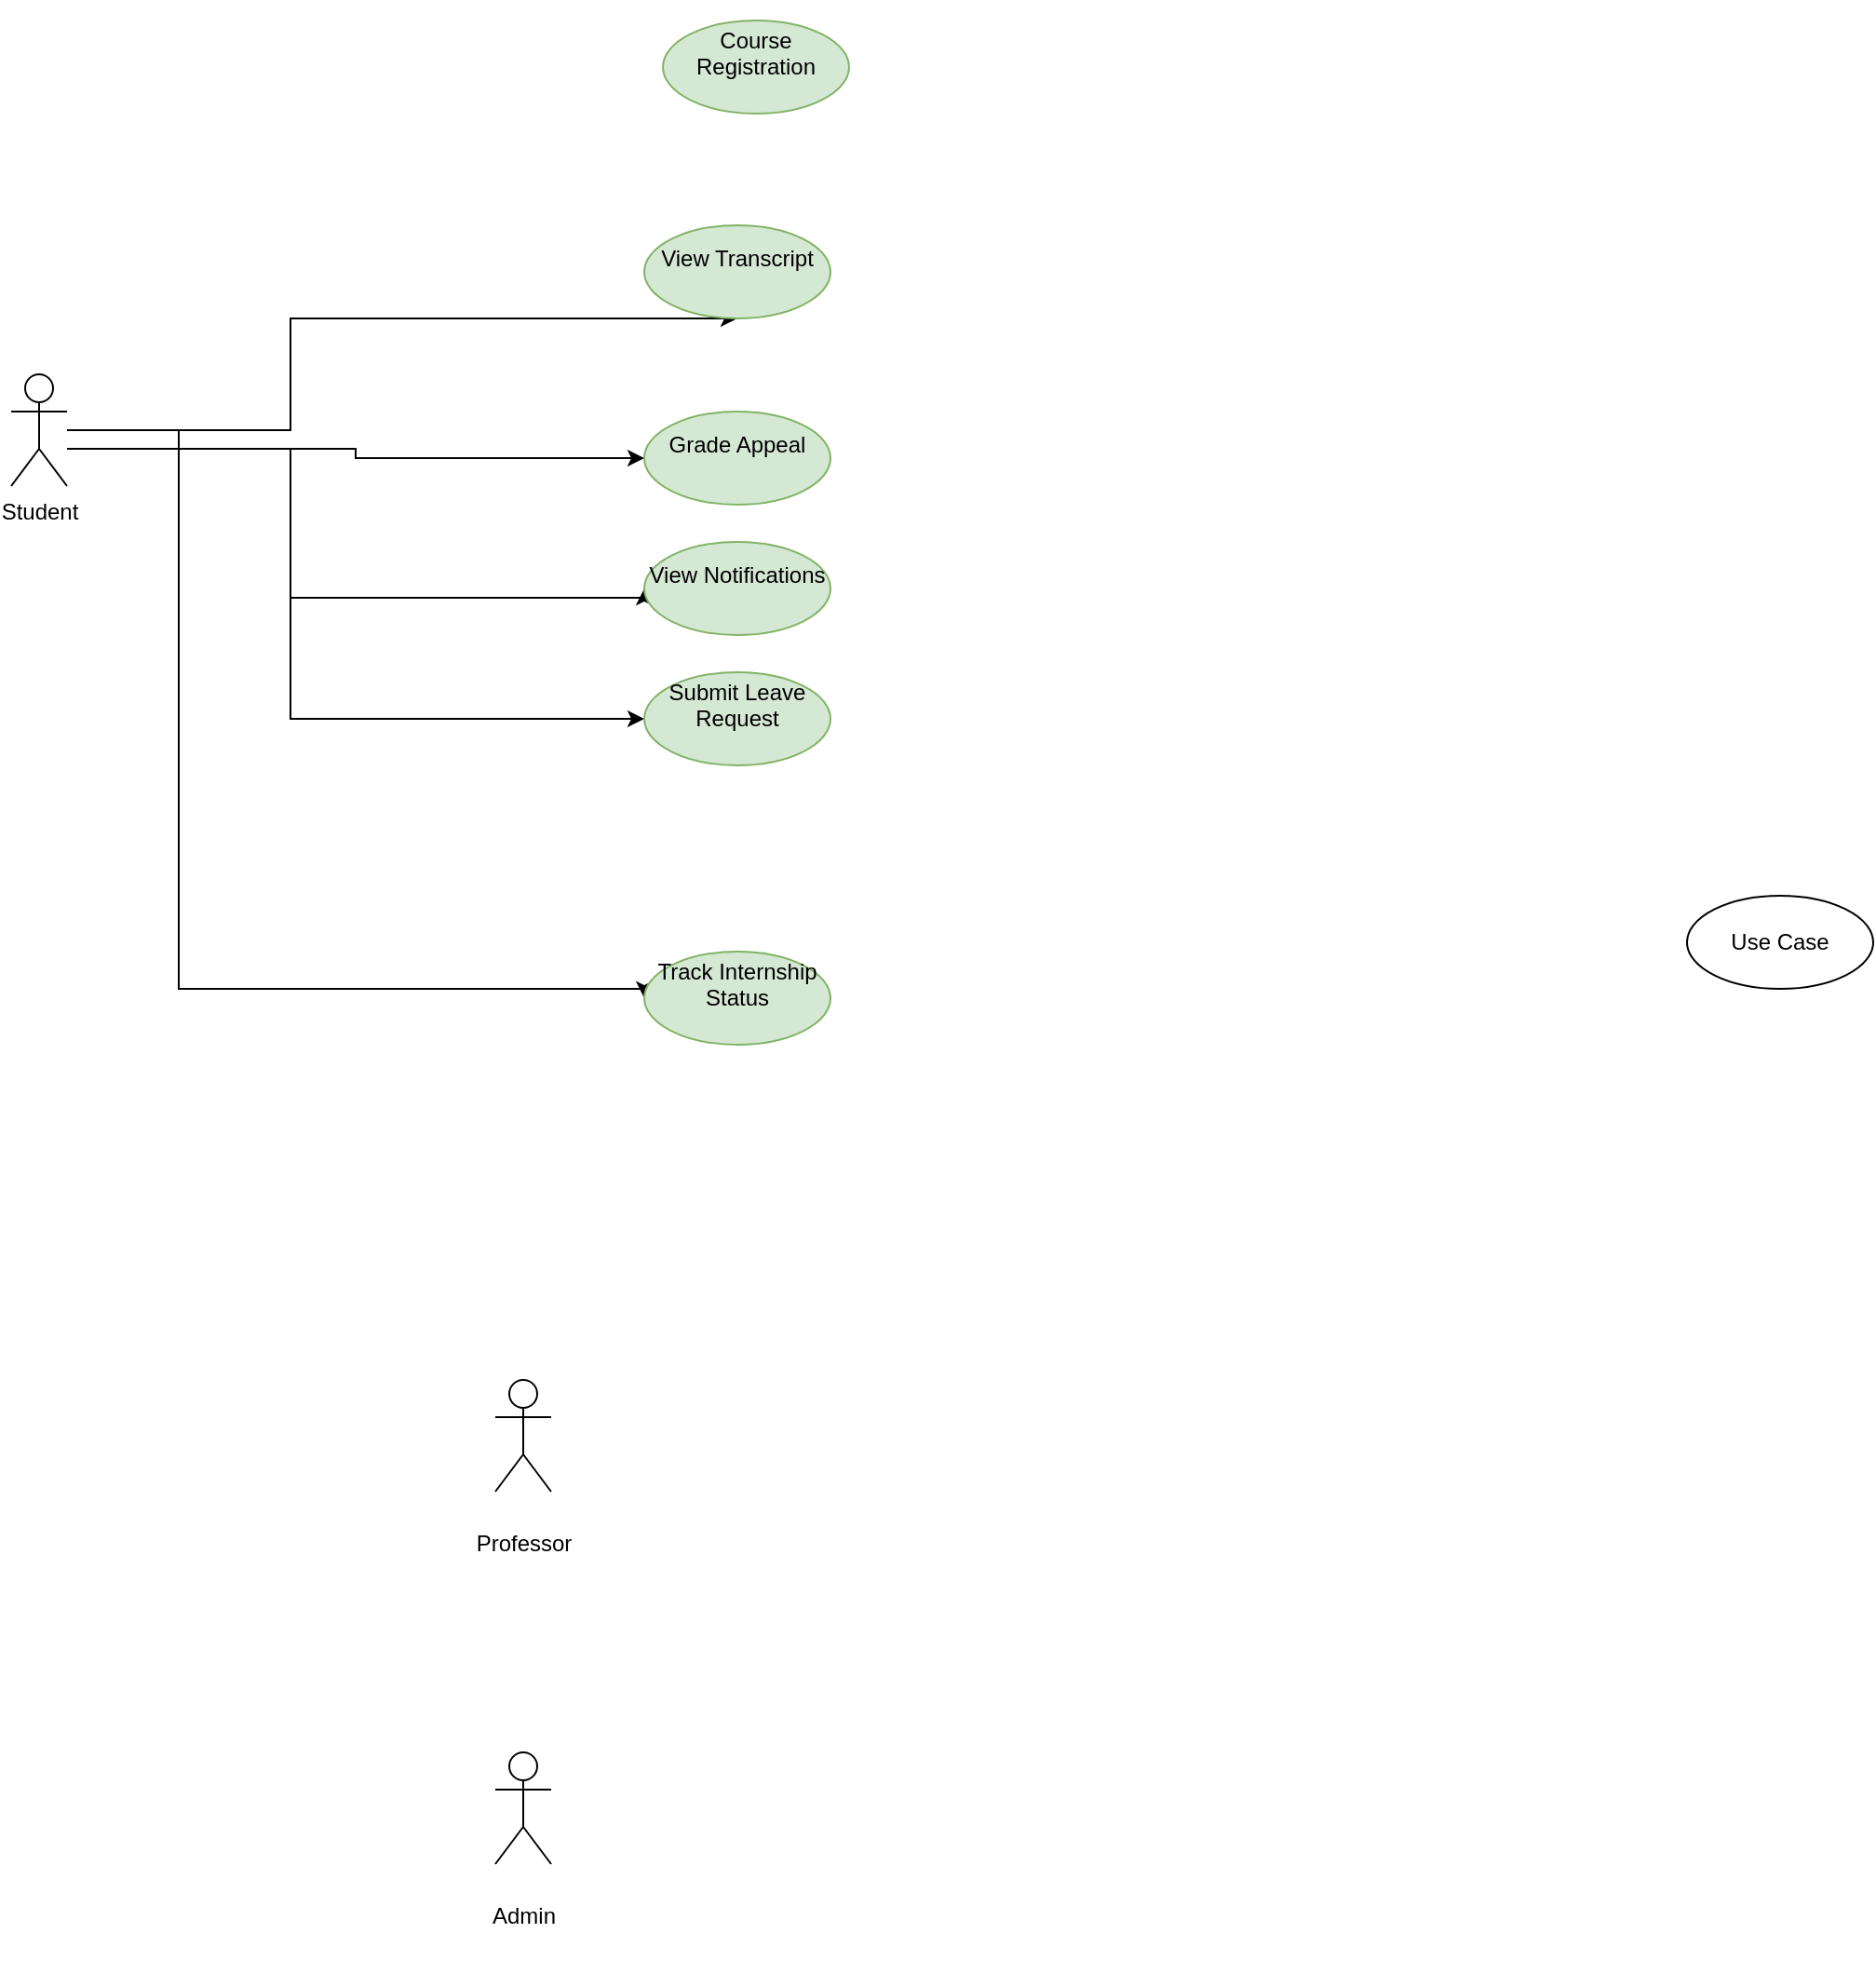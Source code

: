 <mxfile version="24.8.0">
  <diagram name="Page-1" id="3fyipyna0lxZhRViGl4q">
    <mxGraphModel dx="2085" dy="1755" grid="1" gridSize="10" guides="1" tooltips="1" connect="1" arrows="1" fold="1" page="1" pageScale="1" pageWidth="850" pageHeight="1100" math="0" shadow="0">
      <root>
        <mxCell id="0" />
        <mxCell id="1" parent="0" />
        <mxCell id="JKhTQvxfSEw2D_oeRFp6-28" style="edgeStyle=orthogonalEdgeStyle;rounded=0;orthogonalLoop=1;jettySize=auto;html=1;" edge="1" parent="1" source="JKhTQvxfSEw2D_oeRFp6-1" target="JKhTQvxfSEw2D_oeRFp6-18">
          <mxGeometry relative="1" as="geometry">
            <Array as="points">
              <mxPoint x="-50" y="180" />
              <mxPoint x="-50" y="120" />
            </Array>
          </mxGeometry>
        </mxCell>
        <mxCell id="JKhTQvxfSEw2D_oeRFp6-29" style="edgeStyle=orthogonalEdgeStyle;rounded=0;orthogonalLoop=1;jettySize=auto;html=1;" edge="1" parent="1" source="JKhTQvxfSEw2D_oeRFp6-1" target="JKhTQvxfSEw2D_oeRFp6-19">
          <mxGeometry relative="1" as="geometry">
            <Array as="points">
              <mxPoint x="-15" y="190" />
              <mxPoint x="-15" y="195" />
            </Array>
          </mxGeometry>
        </mxCell>
        <mxCell id="JKhTQvxfSEw2D_oeRFp6-30" style="edgeStyle=orthogonalEdgeStyle;rounded=0;orthogonalLoop=1;jettySize=auto;html=1;entryX=0;entryY=0.5;entryDx=0;entryDy=0;" edge="1" parent="1" source="JKhTQvxfSEw2D_oeRFp6-1" target="JKhTQvxfSEw2D_oeRFp6-20">
          <mxGeometry relative="1" as="geometry">
            <Array as="points">
              <mxPoint x="-50" y="190" />
              <mxPoint x="-50" y="270" />
              <mxPoint x="140" y="270" />
            </Array>
          </mxGeometry>
        </mxCell>
        <mxCell id="JKhTQvxfSEw2D_oeRFp6-32" style="edgeStyle=orthogonalEdgeStyle;rounded=0;orthogonalLoop=1;jettySize=auto;html=1;entryX=0;entryY=0.5;entryDx=0;entryDy=0;" edge="1" parent="1" source="JKhTQvxfSEw2D_oeRFp6-1" target="JKhTQvxfSEw2D_oeRFp6-22">
          <mxGeometry relative="1" as="geometry">
            <Array as="points">
              <mxPoint x="-110" y="180" />
              <mxPoint x="-110" y="480" />
              <mxPoint x="140" y="480" />
            </Array>
          </mxGeometry>
        </mxCell>
        <mxCell id="JKhTQvxfSEw2D_oeRFp6-33" style="edgeStyle=orthogonalEdgeStyle;rounded=0;orthogonalLoop=1;jettySize=auto;html=1;entryX=0;entryY=0.5;entryDx=0;entryDy=0;" edge="1" parent="1" source="JKhTQvxfSEw2D_oeRFp6-1" target="JKhTQvxfSEw2D_oeRFp6-21">
          <mxGeometry relative="1" as="geometry">
            <Array as="points">
              <mxPoint x="-50" y="190" />
              <mxPoint x="-50" y="335" />
            </Array>
          </mxGeometry>
        </mxCell>
        <mxCell id="JKhTQvxfSEw2D_oeRFp6-1" value="Student" style="shape=umlActor;verticalLabelPosition=bottom;verticalAlign=top;html=1;" vertex="1" parent="1">
          <mxGeometry x="-200" y="150" width="30" height="60" as="geometry" />
        </mxCell>
        <mxCell id="JKhTQvxfSEw2D_oeRFp6-8" value="&#xa;Professor&#xa;&#xa;" style="shape=umlActor;verticalLabelPosition=bottom;verticalAlign=top;html=1;" vertex="1" parent="1">
          <mxGeometry x="60" y="690" width="30" height="60" as="geometry" />
        </mxCell>
        <mxCell id="JKhTQvxfSEw2D_oeRFp6-9" value="&#xa;Admin&#xa;&#xa;" style="shape=umlActor;verticalLabelPosition=bottom;verticalAlign=top;html=1;" vertex="1" parent="1">
          <mxGeometry x="60" y="890" width="30" height="60" as="geometry" />
        </mxCell>
        <mxCell id="JKhTQvxfSEw2D_oeRFp6-17" value="&#xa;Course Registration&#xa;&#xa;" style="ellipse;whiteSpace=wrap;html=1;fillColor=#d5e8d4;strokeColor=#82b366;" vertex="1" parent="1">
          <mxGeometry x="150" y="-40" width="100" height="50" as="geometry" />
        </mxCell>
        <mxCell id="JKhTQvxfSEw2D_oeRFp6-18" value="&#xa;View Transcript&#xa;&#xa;" style="ellipse;whiteSpace=wrap;html=1;fillColor=#d5e8d4;strokeColor=#82b366;" vertex="1" parent="1">
          <mxGeometry x="140" y="70" width="100" height="50" as="geometry" />
        </mxCell>
        <mxCell id="JKhTQvxfSEw2D_oeRFp6-19" value="&#xa;Grade Appeal&#xa;&#xa;" style="ellipse;whiteSpace=wrap;html=1;fillColor=#d5e8d4;strokeColor=#82b366;" vertex="1" parent="1">
          <mxGeometry x="140" y="170" width="100" height="50" as="geometry" />
        </mxCell>
        <mxCell id="JKhTQvxfSEw2D_oeRFp6-20" value="&#xa;View Notifications&#xa;&#xa;" style="ellipse;whiteSpace=wrap;html=1;fillColor=#d5e8d4;strokeColor=#82b366;" vertex="1" parent="1">
          <mxGeometry x="140" y="240" width="100" height="50" as="geometry" />
        </mxCell>
        <mxCell id="JKhTQvxfSEw2D_oeRFp6-21" value="&#xa;Submit Leave Request&#xa;&#xa;" style="ellipse;whiteSpace=wrap;html=1;fillColor=#d5e8d4;strokeColor=#82b366;" vertex="1" parent="1">
          <mxGeometry x="140" y="310" width="100" height="50" as="geometry" />
        </mxCell>
        <mxCell id="JKhTQvxfSEw2D_oeRFp6-22" value="&#xa;Track Internship Status&#xa;&#xa;" style="ellipse;whiteSpace=wrap;html=1;fillColor=#d5e8d4;strokeColor=#82b366;" vertex="1" parent="1">
          <mxGeometry x="140" y="460" width="100" height="50" as="geometry" />
        </mxCell>
        <mxCell id="JKhTQvxfSEw2D_oeRFp6-23" value="Use Case" style="ellipse;whiteSpace=wrap;html=1;" vertex="1" parent="1">
          <mxGeometry x="700" y="430" width="100" height="50" as="geometry" />
        </mxCell>
      </root>
    </mxGraphModel>
  </diagram>
</mxfile>
